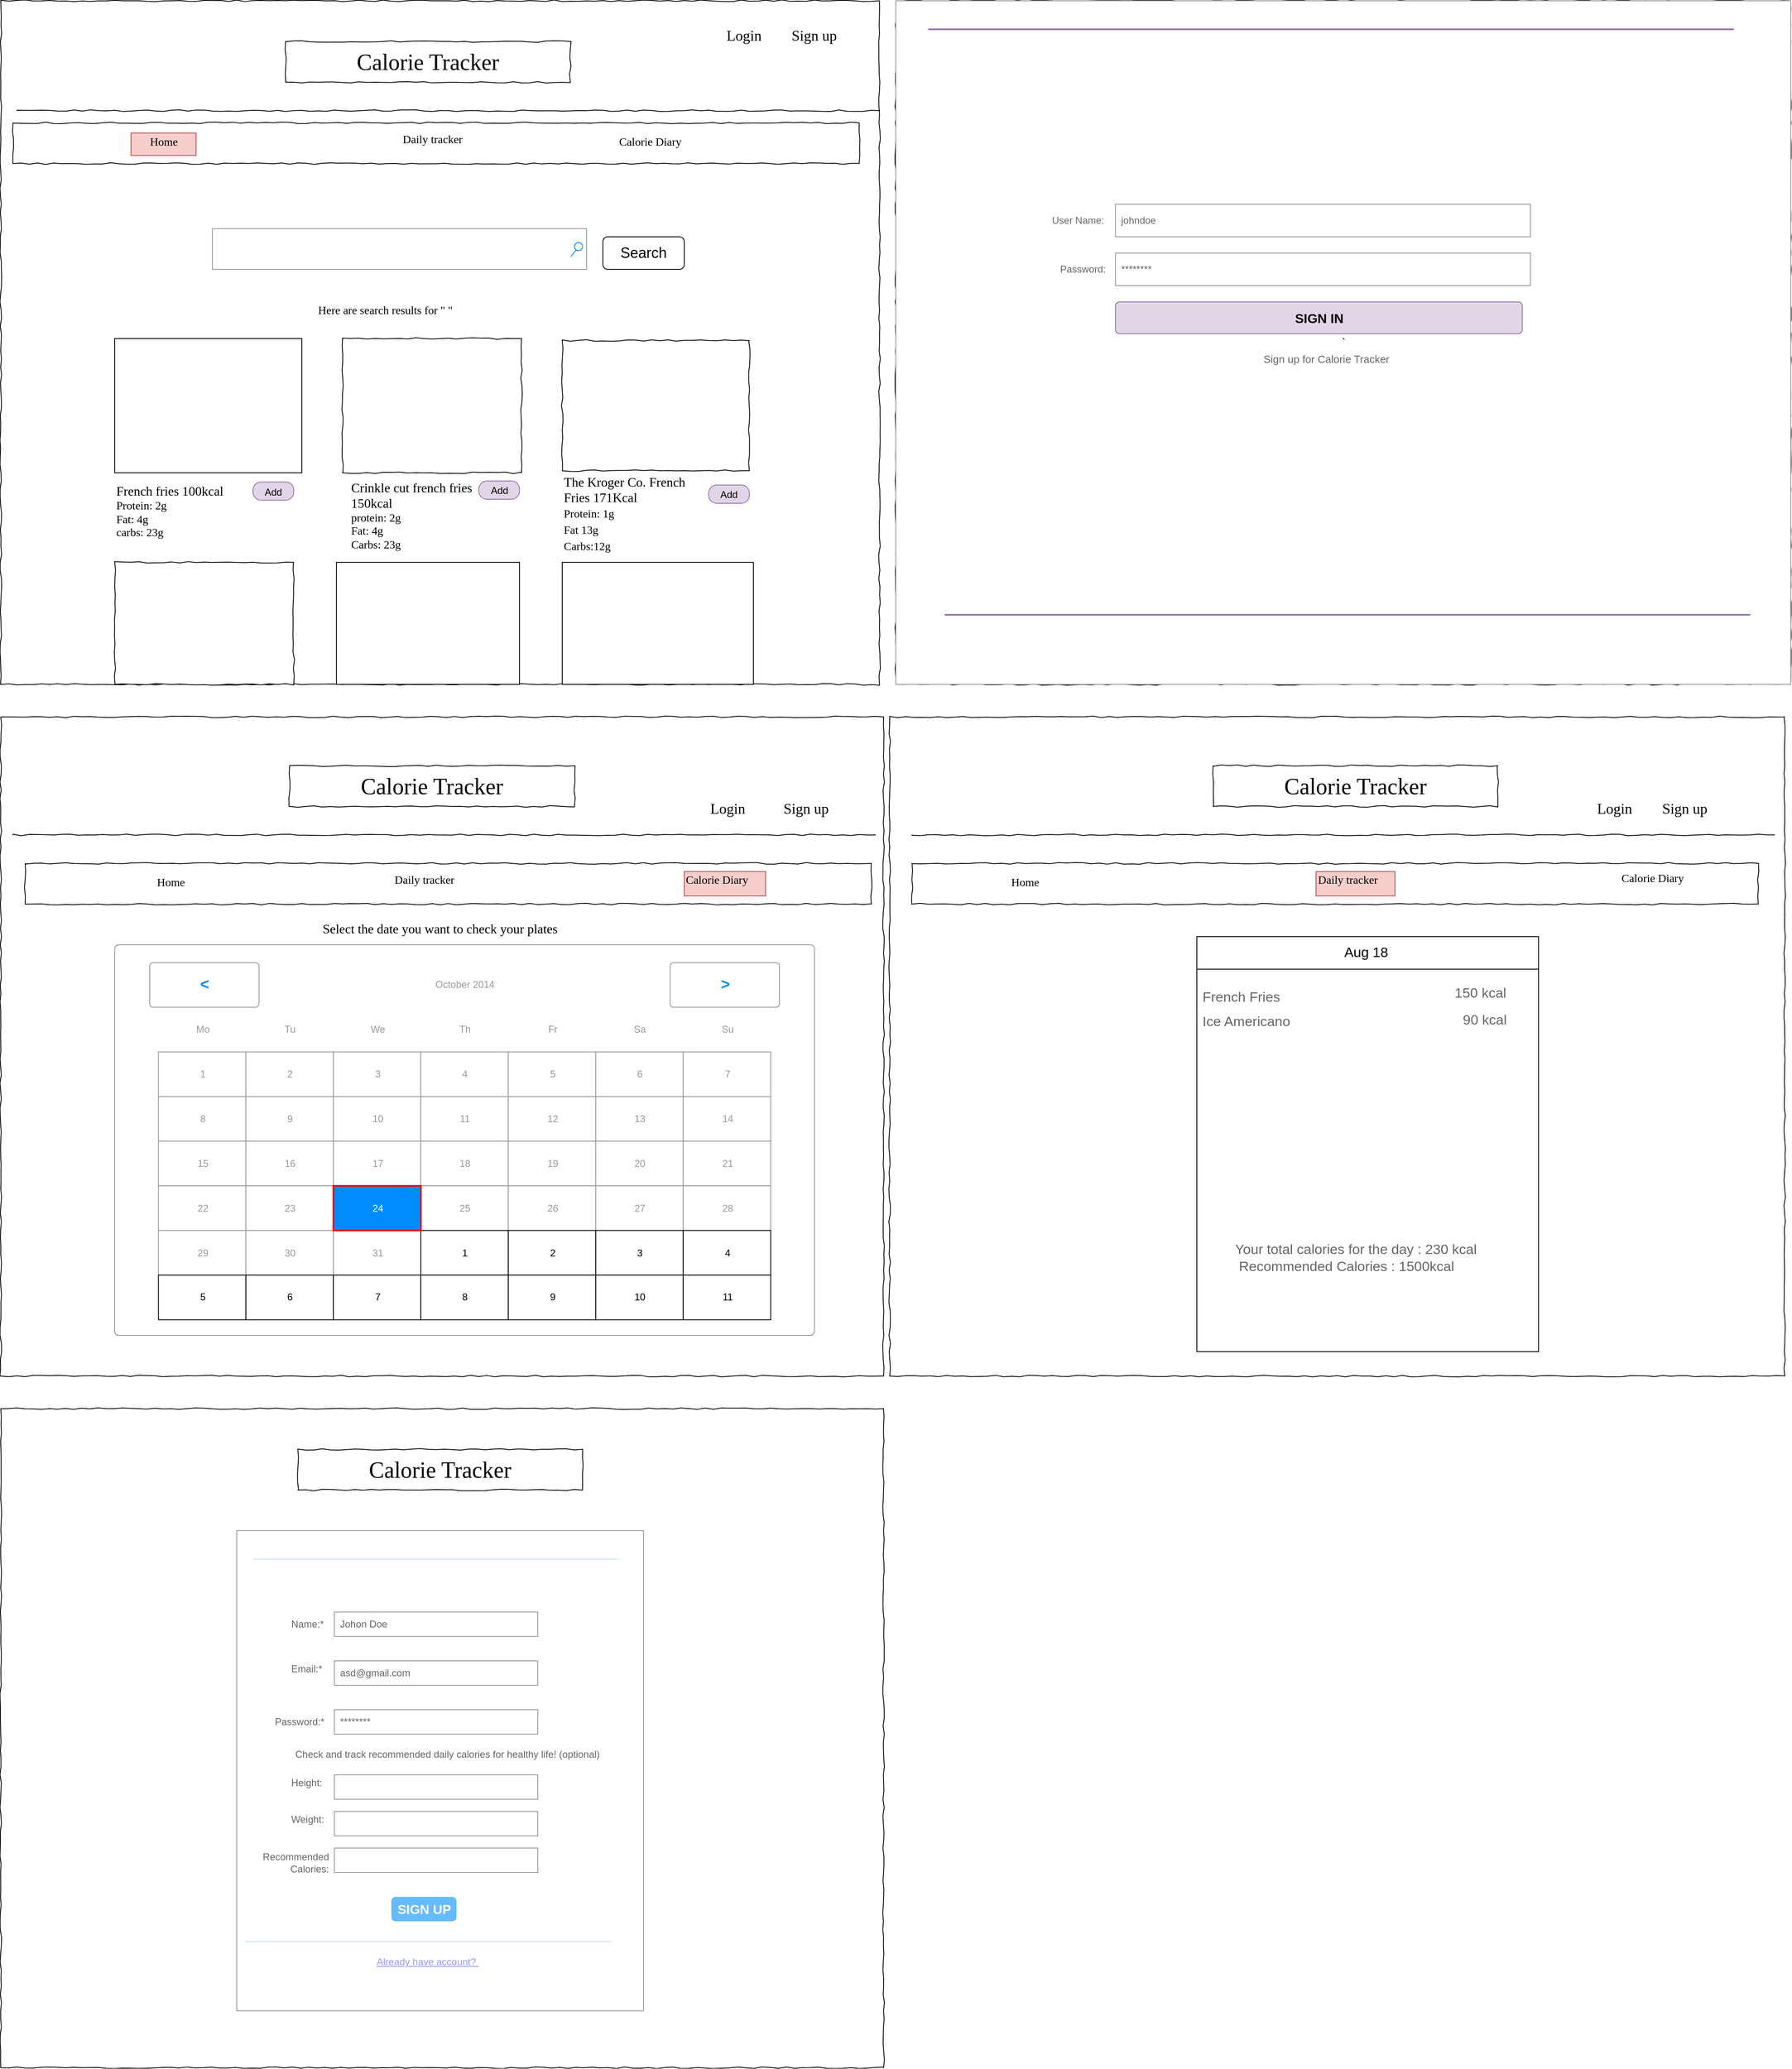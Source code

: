 <mxfile version="13.6.2" type="github">
  <diagram name="Page-1" id="03018318-947c-dd8e-b7a3-06fadd420f32">
    <mxGraphModel dx="1554" dy="898" grid="1" gridSize="10" guides="1" tooltips="1" connect="1" arrows="1" fold="1" page="1" pageScale="1" pageWidth="1100" pageHeight="850" background="#ffffff" math="0" shadow="0">
      <root>
        <mxCell id="0" />
        <mxCell id="1" parent="0" />
        <mxCell id="677b7b8949515195-1" value="" style="whiteSpace=wrap;html=1;rounded=0;shadow=0;labelBackgroundColor=none;strokeWidth=1;fontFamily=Verdana;fontSize=12;align=center;comic=1;" parent="1" vertex="1">
          <mxGeometry y="10" width="1080" height="840" as="geometry" />
        </mxCell>
        <mxCell id="677b7b8949515195-2" value="Calorie Tracker" style="whiteSpace=wrap;html=1;rounded=0;shadow=0;labelBackgroundColor=none;strokeWidth=1;fontFamily=Verdana;fontSize=28;align=center;comic=1;" parent="1" vertex="1">
          <mxGeometry x="350" y="60" width="350" height="50" as="geometry" />
        </mxCell>
        <mxCell id="677b7b8949515195-3" value="" style="strokeWidth=1;shadow=0;dashed=0;align=center;html=1;shape=mxgraph.mockup.forms.searchBox;strokeColor=#999999;mainText=;strokeColor2=#008cff;fontColor=#666666;fontSize=17;align=left;spacingLeft=3;rounded=0;labelBackgroundColor=none;comic=1;" parent="1" vertex="1">
          <mxGeometry x="260" y="290" width="460" height="50" as="geometry" />
        </mxCell>
        <mxCell id="677b7b8949515195-5" value="&lt;span style=&quot;font-size: 18px&quot;&gt;Login&lt;/span&gt;" style="text;html=1;points=[];align=left;verticalAlign=top;spacingTop=-4;fontSize=14;fontFamily=Verdana" parent="1" vertex="1">
          <mxGeometry x="890" y="40" width="90" height="30" as="geometry" />
        </mxCell>
        <mxCell id="677b7b8949515195-6" value="&lt;font style=&quot;font-size: 18px&quot;&gt;Sign up&lt;/font&gt;" style="text;html=1;points=[];align=left;verticalAlign=top;spacingTop=-4;fontSize=14;fontFamily=Verdana" parent="1" vertex="1">
          <mxGeometry x="970" y="40" width="70" height="40" as="geometry" />
        </mxCell>
        <mxCell id="677b7b8949515195-9" value="" style="line;strokeWidth=1;html=1;rounded=0;shadow=0;labelBackgroundColor=none;fillColor=none;fontFamily=Verdana;fontSize=14;fontColor=#000000;align=center;comic=1;" parent="1" vertex="1">
          <mxGeometry x="20" y="140" width="1060" height="10" as="geometry" />
        </mxCell>
        <mxCell id="677b7b8949515195-10" value="" style="whiteSpace=wrap;html=1;rounded=0;shadow=0;labelBackgroundColor=none;strokeWidth=1;fillColor=none;fontFamily=Verdana;fontSize=12;align=center;comic=1;" parent="1" vertex="1">
          <mxGeometry x="15" y="160" width="1040" height="50" as="geometry" />
        </mxCell>
        <mxCell id="677b7b8949515195-11" value="Calorie Diary" style="text;html=1;points=[];align=left;verticalAlign=top;spacingTop=-4;fontSize=14;fontFamily=Verdana" parent="1" vertex="1">
          <mxGeometry x="757.5" y="172.5" width="100" height="30" as="geometry" />
        </mxCell>
        <mxCell id="677b7b8949515195-13" value="Daily tracker&lt;br&gt;" style="text;html=1;points=[];align=left;verticalAlign=top;spacingTop=-4;fontSize=14;fontFamily=Verdana" parent="1" vertex="1">
          <mxGeometry x="491.5" y="170" width="97" height="25" as="geometry" />
        </mxCell>
        <mxCell id="677b7b8949515195-14" value="Home" style="text;html=1;points=[];align=center;verticalAlign=top;spacingTop=-4;fontSize=14;fontFamily=Verdana;fillColor=#f8cecc;strokeColor=#b85450;" parent="1" vertex="1">
          <mxGeometry x="160" y="172.5" width="80" height="27.5" as="geometry" />
        </mxCell>
        <mxCell id="677b7b8949515195-25" value="" style="whiteSpace=wrap;html=1;rounded=0;shadow=0;labelBackgroundColor=none;strokeWidth=1;fontFamily=Verdana;fontSize=12;align=center;comic=1;" parent="1" vertex="1">
          <mxGeometry x="140" y="700" width="220" height="150" as="geometry" />
        </mxCell>
        <mxCell id="677b7b8949515195-26" value="" style="whiteSpace=wrap;html=1;rounded=0;shadow=0;labelBackgroundColor=none;strokeWidth=1;fontFamily=Verdana;fontSize=12;align=center;comic=1;" parent="1" vertex="1">
          <mxGeometry x="690" y="427.5" width="230" height="160" as="geometry" />
        </mxCell>
        <mxCell id="677b7b8949515195-42" value="&lt;font style=&quot;font-size: 16px&quot;&gt;French fries 100kcal&lt;/font&gt;&lt;br&gt;Protein: 2g &lt;br&gt;Fat: 4g&lt;br&gt;carbs: 23g" style="text;html=1;points=[];align=left;verticalAlign=top;spacingTop=-4;fontSize=14;fontFamily=Verdana" parent="1" vertex="1">
          <mxGeometry x="140" y="600" width="160" height="70" as="geometry" />
        </mxCell>
        <mxCell id="677b7b8949515195-48" value="Here are search results for &quot; &quot;" style="text;html=1;points=[];align=left;verticalAlign=top;spacingTop=-4;fontSize=14;fontFamily=Verdana" parent="1" vertex="1">
          <mxGeometry x="387.5" y="380" width="250" height="30" as="geometry" />
        </mxCell>
        <mxCell id="iOdEwq1WsNc-iahHYhRR-1" value="&lt;font style=&quot;font-size: 18px&quot;&gt;Search&lt;/font&gt;" style="rounded=1;whiteSpace=wrap;html=1;" vertex="1" parent="1">
          <mxGeometry x="740" y="300" width="100" height="40" as="geometry" />
        </mxCell>
        <mxCell id="iOdEwq1WsNc-iahHYhRR-2" value="" style="whiteSpace=wrap;html=1;rounded=0;shadow=0;labelBackgroundColor=none;strokeWidth=1;fontFamily=Verdana;fontSize=12;align=center;comic=1;" vertex="1" parent="1">
          <mxGeometry x="420" y="425" width="220" height="165" as="geometry" />
        </mxCell>
        <mxCell id="iOdEwq1WsNc-iahHYhRR-3" value="" style="rounded=0;whiteSpace=wrap;html=1;" vertex="1" parent="1">
          <mxGeometry x="412.5" y="700" width="225" height="150" as="geometry" />
        </mxCell>
        <mxCell id="iOdEwq1WsNc-iahHYhRR-4" value="" style="rounded=0;whiteSpace=wrap;html=1;" vertex="1" parent="1">
          <mxGeometry x="690" y="700" width="235" height="150" as="geometry" />
        </mxCell>
        <mxCell id="iOdEwq1WsNc-iahHYhRR-6" value="&lt;div style=&quot;text-align: left ; font-size: 16px&quot;&gt;&lt;font style=&quot;font-size: 16px&quot;&gt;Crinkle cut french fries&lt;/font&gt;&lt;/div&gt;&lt;div style=&quot;text-align: left ; font-size: 16px&quot;&gt;&lt;font style=&quot;font-size: 16px&quot;&gt;150kcal&lt;/font&gt;&lt;/div&gt;&lt;font style=&quot;font-size: 14px&quot;&gt;&lt;div style=&quot;text-align: left&quot;&gt;&lt;span&gt;protein: 2g&lt;/span&gt;&lt;/div&gt;&lt;div style=&quot;text-align: left&quot;&gt;&lt;span&gt;Fat: 4g&lt;/span&gt;&lt;/div&gt;&lt;div style=&quot;text-align: left&quot;&gt;&lt;span&gt;Carbs: 23g&lt;/span&gt;&lt;/div&gt;&lt;/font&gt;" style="text;html=1;strokeColor=none;fillColor=none;align=center;verticalAlign=middle;whiteSpace=wrap;rounded=0;fontFamily=Verdana;" vertex="1" parent="1">
          <mxGeometry x="421" y="601.25" width="167.5" height="83.75" as="geometry" />
        </mxCell>
        <mxCell id="iOdEwq1WsNc-iahHYhRR-7" value="The Kroger Co. French Fries 171Kcal&lt;br style=&quot;font-size: 14px&quot;&gt;&lt;font style=&quot;font-size: 14px&quot;&gt;&lt;font style=&quot;font-size: 14px&quot;&gt;Protein&lt;/font&gt;: 1g&lt;br&gt;Fat 13g&lt;br&gt;Carbs:12g&lt;/font&gt;" style="text;html=1;strokeColor=none;fillColor=none;align=left;verticalAlign=middle;whiteSpace=wrap;rounded=0;fontFamily=Verdana;fontSize=16;" vertex="1" parent="1">
          <mxGeometry x="690" y="590" width="180" height="100" as="geometry" />
        </mxCell>
        <mxCell id="iOdEwq1WsNc-iahHYhRR-9" value="" style="rounded=0;whiteSpace=wrap;html=1;fontFamily=Verdana;fontSize=14;align=center;" vertex="1" parent="1">
          <mxGeometry x="140" y="425" width="230" height="165" as="geometry" />
        </mxCell>
        <mxCell id="iOdEwq1WsNc-iahHYhRR-10" value="&lt;font style=&quot;font-size: 12px ; font-weight: normal&quot;&gt;Add&lt;/font&gt;" style="strokeWidth=1;shadow=0;dashed=0;align=center;html=1;shape=mxgraph.mockup.buttons.button;strokeColor=#9673a6;mainText=;buttonStyle=round;fontSize=17;fontStyle=1;fillColor=#e1d5e7;whiteSpace=wrap;" vertex="1" parent="1">
          <mxGeometry x="310" y="601.25" width="50" height="22.5" as="geometry" />
        </mxCell>
        <mxCell id="iOdEwq1WsNc-iahHYhRR-11" value="&lt;font style=&quot;font-size: 12px ; font-weight: normal&quot;&gt;Add&lt;/font&gt;" style="strokeWidth=1;shadow=0;dashed=0;align=center;html=1;shape=mxgraph.mockup.buttons.button;strokeColor=#9673a6;mainText=;buttonStyle=round;fontSize=17;fontStyle=1;fillColor=#e1d5e7;whiteSpace=wrap;" vertex="1" parent="1">
          <mxGeometry x="587.5" y="600" width="50" height="22.5" as="geometry" />
        </mxCell>
        <mxCell id="iOdEwq1WsNc-iahHYhRR-13" value="&lt;font style=&quot;font-size: 12px ; font-weight: normal&quot;&gt;Add&lt;/font&gt;" style="strokeWidth=1;shadow=0;dashed=0;align=center;html=1;shape=mxgraph.mockup.buttons.button;strokeColor=#9673a6;mainText=;buttonStyle=round;fontSize=17;fontStyle=1;fillColor=#e1d5e7;whiteSpace=wrap;" vertex="1" parent="1">
          <mxGeometry x="870" y="605" width="50" height="22.5" as="geometry" />
        </mxCell>
        <mxCell id="iOdEwq1WsNc-iahHYhRR-16" value="" style="whiteSpace=wrap;html=1;rounded=0;shadow=0;labelBackgroundColor=none;strokeWidth=1;fontFamily=Verdana;fontSize=12;align=center;comic=1;" vertex="1" parent="1">
          <mxGeometry x="1092.5" y="890" width="1100" height="810" as="geometry" />
        </mxCell>
        <mxCell id="iOdEwq1WsNc-iahHYhRR-17" value="" style="whiteSpace=wrap;html=1;rounded=0;shadow=0;labelBackgroundColor=none;strokeWidth=1;fontFamily=Verdana;fontSize=12;align=center;comic=1;" vertex="1" parent="1">
          <mxGeometry y="1740" width="1085" height="810" as="geometry" />
        </mxCell>
        <mxCell id="iOdEwq1WsNc-iahHYhRR-18" value="&lt;span style=&quot;color: rgba(0 , 0 , 0 , 0) ; font-family: monospace ; font-size: 0px&quot;&gt;%3CmxGraphModel%3E%3Croot%3E%3CmxCell%20id%3D%220%22%2F%3E%3CmxCell%20id%3D%221%22%20parent%3D%220%22%2F%3E%3CmxCell%20id%3D%222%22%20value%3D%22Calorie%20Tracker%22%20style%3D%22whiteSpace%3Dwrap%3Bhtml%3D1%3Brounded%3D0%3Bshadow%3D0%3BlabelBackgroundColor%3Dnone%3BstrokeWidth%3D1%3BfontFamily%3DVerdana%3BfontSize%3D28%3Balign%3Dcenter%3Bcomic%3D1%3B%22%20vertex%3D%221%22%20parent%3D%221%22%3E%3CmxGeometry%20x%3D%22350%22%20y%3D%2250%22%20width%3D%22350%22%20height%3D%2250%22%20as%3D%22geometry%22%2F%3E%3C%2FmxCell%3E%3C%2Froot%3E%3C%2FmxGraphModel%3E&lt;/span&gt;" style="whiteSpace=wrap;html=1;rounded=0;shadow=0;labelBackgroundColor=none;strokeWidth=1;fontFamily=Verdana;fontSize=12;align=center;comic=1;" vertex="1" parent="1">
          <mxGeometry y="890" width="1085" height="810" as="geometry" />
        </mxCell>
        <mxCell id="iOdEwq1WsNc-iahHYhRR-20" value="" style="whiteSpace=wrap;html=1;rounded=0;shadow=0;labelBackgroundColor=none;strokeColor=#000000;strokeWidth=1;fillColor=none;fontFamily=Verdana;fontSize=12;fontColor=#000000;align=center;comic=1;" vertex="1" parent="1">
          <mxGeometry x="1100" y="10" width="1100" height="840" as="geometry" />
        </mxCell>
        <mxCell id="iOdEwq1WsNc-iahHYhRR-21" value="`" style="strokeWidth=1;shadow=0;dashed=0;align=center;html=1;shape=mxgraph.mockup.forms.rrect;rSize=0;strokeColor=#999999;fillColor=#ffffff;fontFamily=Verdana;fontSize=14;" vertex="1" parent="1">
          <mxGeometry x="1100" y="10" width="1100" height="840" as="geometry" />
        </mxCell>
        <mxCell id="iOdEwq1WsNc-iahHYhRR-23" value="" style="shape=line;strokeColor=#9673a6;strokeWidth=2;html=1;resizeWidth=1;fillColor=#e1d5e7;" vertex="1" parent="iOdEwq1WsNc-iahHYhRR-21">
          <mxGeometry width="990" height="10" relative="1" as="geometry">
            <mxPoint x="40" y="30" as="offset" />
          </mxGeometry>
        </mxCell>
        <mxCell id="iOdEwq1WsNc-iahHYhRR-24" value="User Name:" style="strokeWidth=1;shadow=0;dashed=0;align=center;html=1;shape=mxgraph.mockup.forms.anchor;fontSize=12;fontColor=#666666;align=left;resizeWidth=1;spacingLeft=0;" vertex="1" parent="iOdEwq1WsNc-iahHYhRR-21">
          <mxGeometry width="550" height="20" relative="1" as="geometry">
            <mxPoint x="190" y="260" as="offset" />
          </mxGeometry>
        </mxCell>
        <mxCell id="iOdEwq1WsNc-iahHYhRR-25" value="johndoe" style="strokeWidth=1;shadow=0;dashed=0;align=center;html=1;shape=mxgraph.mockup.forms.rrect;rSize=0;strokeColor=#999999;fontColor=#666666;align=left;spacingLeft=5;resizeWidth=1;" vertex="1" parent="iOdEwq1WsNc-iahHYhRR-21">
          <mxGeometry width="510" height="40" relative="1" as="geometry">
            <mxPoint x="270" y="250" as="offset" />
          </mxGeometry>
        </mxCell>
        <mxCell id="iOdEwq1WsNc-iahHYhRR-26" value="Password:" style="strokeWidth=1;shadow=0;dashed=0;align=center;html=1;shape=mxgraph.mockup.forms.anchor;fontSize=12;fontColor=#666666;align=left;resizeWidth=1;spacingLeft=0;" vertex="1" parent="iOdEwq1WsNc-iahHYhRR-21">
          <mxGeometry width="550" height="20" relative="1" as="geometry">
            <mxPoint x="200" y="320" as="offset" />
          </mxGeometry>
        </mxCell>
        <mxCell id="iOdEwq1WsNc-iahHYhRR-27" value="********" style="strokeWidth=1;shadow=0;dashed=0;align=center;html=1;shape=mxgraph.mockup.forms.rrect;rSize=0;strokeColor=#999999;fontColor=#666666;align=left;spacingLeft=5;resizeWidth=1;" vertex="1" parent="iOdEwq1WsNc-iahHYhRR-21">
          <mxGeometry width="510" height="40" relative="1" as="geometry">
            <mxPoint x="270" y="310" as="offset" />
          </mxGeometry>
        </mxCell>
        <mxCell id="iOdEwq1WsNc-iahHYhRR-28" value="SIGN IN" style="strokeWidth=1;shadow=0;dashed=0;align=center;html=1;shape=mxgraph.mockup.forms.rrect;rSize=5;strokeColor=#9673a6;fillColor=#e1d5e7;fontSize=16;fontStyle=1;" vertex="1" parent="iOdEwq1WsNc-iahHYhRR-21">
          <mxGeometry y="1" width="500" height="39" relative="1" as="geometry">
            <mxPoint x="270" y="-470" as="offset" />
          </mxGeometry>
        </mxCell>
        <mxCell id="iOdEwq1WsNc-iahHYhRR-30" value="" style="shape=line;strokeColor=#9673a6;strokeWidth=2;html=1;resizeWidth=1;fillColor=#e1d5e7;" vertex="1" parent="iOdEwq1WsNc-iahHYhRR-21">
          <mxGeometry y="1" width="990" height="11" relative="1" as="geometry">
            <mxPoint x="60" y="-91" as="offset" />
          </mxGeometry>
        </mxCell>
        <mxCell id="iOdEwq1WsNc-iahHYhRR-31" value="&lt;font style=&quot;font-size: 13px&quot;&gt;Sign up for Calorie Tracker&lt;/font&gt;" style="strokeWidth=1;shadow=0;dashed=0;align=center;html=1;shape=mxgraph.mockup.forms.anchor;fontSize=12;fontColor=#666666;align=left;spacingLeft=0;resizeWidth=1;" vertex="1" parent="iOdEwq1WsNc-iahHYhRR-21">
          <mxGeometry y="1" width="200" height="49" relative="1" as="geometry">
            <mxPoint x="450" y="-425" as="offset" />
          </mxGeometry>
        </mxCell>
        <mxCell id="iOdEwq1WsNc-iahHYhRR-33" value="" style="whiteSpace=wrap;html=1;rounded=0;shadow=0;labelBackgroundColor=none;strokeWidth=1;fillColor=none;fontFamily=Verdana;fontSize=12;align=center;comic=1;" vertex="1" parent="1">
          <mxGeometry x="30" y="1070" width="1040" height="50" as="geometry" />
        </mxCell>
        <mxCell id="iOdEwq1WsNc-iahHYhRR-34" value="" style="whiteSpace=wrap;html=1;rounded=0;shadow=0;labelBackgroundColor=none;strokeWidth=1;fillColor=none;fontFamily=Verdana;fontSize=12;align=center;comic=1;" vertex="1" parent="1">
          <mxGeometry x="1120" y="1070" width="1040" height="50" as="geometry" />
        </mxCell>
        <mxCell id="iOdEwq1WsNc-iahHYhRR-35" value="" style="line;strokeWidth=1;html=1;rounded=0;shadow=0;labelBackgroundColor=none;fillColor=none;fontFamily=Verdana;fontSize=14;fontColor=#000000;align=center;comic=1;" vertex="1" parent="1">
          <mxGeometry x="15" y="1030" width="1060" height="10" as="geometry" />
        </mxCell>
        <mxCell id="iOdEwq1WsNc-iahHYhRR-36" value="" style="line;strokeWidth=1;html=1;rounded=0;shadow=0;labelBackgroundColor=none;fillColor=none;fontFamily=Verdana;fontSize=14;fontColor=#000000;align=center;comic=1;" vertex="1" parent="1">
          <mxGeometry x="1120" y="1030" width="1060" height="10" as="geometry" />
        </mxCell>
        <mxCell id="iOdEwq1WsNc-iahHYhRR-37" value="Calorie Tracker" style="whiteSpace=wrap;html=1;rounded=0;shadow=0;labelBackgroundColor=none;strokeWidth=1;fontFamily=Verdana;fontSize=28;align=center;comic=1;" vertex="1" parent="1">
          <mxGeometry x="355" y="950" width="350" height="50" as="geometry" />
        </mxCell>
        <mxCell id="iOdEwq1WsNc-iahHYhRR-38" value="Calorie Tracker" style="whiteSpace=wrap;html=1;rounded=0;shadow=0;labelBackgroundColor=none;strokeWidth=1;fontFamily=Verdana;fontSize=28;align=center;comic=1;" vertex="1" parent="1">
          <mxGeometry x="1490" y="950" width="350" height="50" as="geometry" />
        </mxCell>
        <mxCell id="iOdEwq1WsNc-iahHYhRR-42" value="Calorie Diary" style="text;html=1;points=[];align=left;verticalAlign=top;spacingTop=-4;fontSize=14;fontFamily=Verdana" vertex="1" parent="1">
          <mxGeometry x="1990" y="1077.5" width="100" height="30" as="geometry" />
        </mxCell>
        <mxCell id="iOdEwq1WsNc-iahHYhRR-43" value="Calorie Diary" style="text;html=1;points=[];align=left;verticalAlign=top;spacingTop=-4;fontSize=14;fontFamily=Verdana;fillColor=#f8cecc;strokeColor=#b85450;" vertex="1" parent="1">
          <mxGeometry x="840" y="1080" width="100" height="30" as="geometry" />
        </mxCell>
        <mxCell id="iOdEwq1WsNc-iahHYhRR-44" value="&lt;div style=&quot;text-align: center&quot;&gt;&lt;span&gt;Daily tracker&lt;/span&gt;&lt;/div&gt;" style="text;html=1;points=[];align=left;verticalAlign=top;spacingTop=-4;fontSize=14;fontFamily=Verdana;fillColor=#f8cecc;strokeColor=#b85450;" vertex="1" parent="1">
          <mxGeometry x="1616.5" y="1080" width="97" height="30" as="geometry" />
        </mxCell>
        <mxCell id="iOdEwq1WsNc-iahHYhRR-45" value="Daily tracker&lt;br&gt;" style="text;html=1;points=[];align=left;verticalAlign=top;spacingTop=-4;fontSize=14;fontFamily=Verdana" vertex="1" parent="1">
          <mxGeometry x="481.5" y="1080" width="97" height="25" as="geometry" />
        </mxCell>
        <mxCell id="iOdEwq1WsNc-iahHYhRR-46" value="Home" style="text;html=1;points=[];align=left;verticalAlign=top;spacingTop=-4;fontSize=14;fontFamily=Verdana" vertex="1" parent="1">
          <mxGeometry x="1240" y="1082.5" width="90" height="25" as="geometry" />
        </mxCell>
        <mxCell id="iOdEwq1WsNc-iahHYhRR-47" value="Home" style="text;html=1;points=[];align=left;verticalAlign=top;spacingTop=-4;fontSize=14;fontFamily=Verdana" vertex="1" parent="1">
          <mxGeometry x="190" y="1082.5" width="90" height="25" as="geometry" />
        </mxCell>
        <mxCell id="iOdEwq1WsNc-iahHYhRR-50" value="&lt;span style=&quot;color: rgba(0 , 0 , 0 , 0) ; font-family: monospace ; font-size: 0px&quot;&gt;%3CmxGraphModel%3E%3Croot%3E%3CmxCell%20id%3D%220%22%2F%3E%3CmxCell%20id%3D%221%22%20parent%3D%220%22%2F%3E%3CmxCell%20id%3D%222%22%20value%3D%22Ice%20Americano%22%20style%3D%22strokeWidth%3D1%3Bshadow%3D0%3Bdashed%3D0%3Balign%3Dcenter%3Bhtml%3D1%3Bshape%3Dmxgraph.mockup.forms.anchor%3BfontSize%3D17%3BfontColor%3D%23666666%3Balign%3Dleft%3BspacingLeft%3D5%3BresizeWidth%3D1%3B%22%20vertex%3D%221%22%20parent%3D%221%22%3E%3CmxGeometry%20x%3D%221480%22%20y%3D%221265%22%20width%3D%22380%22%20height%3D%2220%22%20as%3D%22geometry%22%2F%3E%3C%2FmxCell%3E%3C%2Froot%3E%3C%2FmxGraphModel%3E&lt;/span&gt;" style="strokeWidth=1;shadow=0;dashed=0;align=center;html=1;shape=mxgraph.mockup.forms.rrect;rSize=0;fontFamily=Verdana;fontSize=16;" vertex="1" parent="1">
          <mxGeometry x="1470" y="1160" width="420" height="510" as="geometry" />
        </mxCell>
        <mxCell id="iOdEwq1WsNc-iahHYhRR-51" value="Aug 18&amp;nbsp;" style="strokeWidth=1;shadow=0;dashed=0;align=center;html=1;shape=mxgraph.mockup.forms.rrect;rSize=0;fontSize=17;resizeWidth=1;" vertex="1" parent="iOdEwq1WsNc-iahHYhRR-50">
          <mxGeometry width="420" height="40" relative="1" as="geometry" />
        </mxCell>
        <mxCell id="iOdEwq1WsNc-iahHYhRR-52" value="French Fries" style="strokeWidth=1;shadow=0;dashed=0;align=center;html=1;shape=mxgraph.mockup.forms.anchor;fontSize=17;fontColor=#666666;align=left;spacingLeft=5;resizeWidth=1;" vertex="1" parent="iOdEwq1WsNc-iahHYhRR-50">
          <mxGeometry width="110" height="30" relative="1" as="geometry">
            <mxPoint y="60" as="offset" />
          </mxGeometry>
        </mxCell>
        <mxCell id="iOdEwq1WsNc-iahHYhRR-53" value="150 kcal" style="strokeWidth=1;shadow=0;dashed=0;align=center;html=1;shape=mxgraph.mockup.forms.anchor;fontSize=17;fontColor=#666666;align=left;spacingLeft=5;resizeWidth=1;" vertex="1" parent="iOdEwq1WsNc-iahHYhRR-50">
          <mxGeometry width="90" height="20" relative="1" as="geometry">
            <mxPoint x="310" y="60" as="offset" />
          </mxGeometry>
        </mxCell>
        <mxCell id="iOdEwq1WsNc-iahHYhRR-55" value="Ice Americano" style="strokeWidth=1;shadow=0;dashed=0;align=center;html=1;shape=mxgraph.mockup.forms.anchor;fontSize=17;fontColor=#666666;align=left;spacingLeft=5;resizeWidth=1;" vertex="1" parent="iOdEwq1WsNc-iahHYhRR-50">
          <mxGeometry width="380" height="20" relative="1" as="geometry">
            <mxPoint y="95" as="offset" />
          </mxGeometry>
        </mxCell>
        <mxCell id="iOdEwq1WsNc-iahHYhRR-116" value="90 kcal" style="strokeWidth=1;shadow=0;dashed=0;align=center;html=1;shape=mxgraph.mockup.forms.anchor;fontSize=17;fontColor=#666666;align=left;spacingLeft=5;resizeWidth=1;" vertex="1" parent="iOdEwq1WsNc-iahHYhRR-50">
          <mxGeometry x="320" y="90" width="80" height="25" as="geometry" />
        </mxCell>
        <mxCell id="iOdEwq1WsNc-iahHYhRR-117" value="Your total calories for the day : 230 kcal&lt;br&gt;&amp;nbsp;Recommended Calories : 1500kcal" style="strokeWidth=1;shadow=0;dashed=0;align=left;html=1;shape=mxgraph.mockup.forms.anchor;fontSize=17;fontColor=#666666;align=left;spacingLeft=5;resizeWidth=1;" vertex="1" parent="iOdEwq1WsNc-iahHYhRR-50">
          <mxGeometry x="40" y="360" width="330" height="70" as="geometry" />
        </mxCell>
        <mxCell id="iOdEwq1WsNc-iahHYhRR-56" style="edgeStyle=orthogonalEdgeStyle;rounded=0;orthogonalLoop=1;jettySize=auto;html=1;exitX=0;exitY=1;exitDx=0;exitDy=0;fontFamily=Verdana;fontSize=16;" edge="1" parent="1" source="iOdEwq1WsNc-iahHYhRR-16" target="iOdEwq1WsNc-iahHYhRR-16">
          <mxGeometry relative="1" as="geometry">
            <Array as="points">
              <mxPoint x="1140" y="1700" />
              <mxPoint x="1140" y="1700" />
            </Array>
          </mxGeometry>
        </mxCell>
        <mxCell id="iOdEwq1WsNc-iahHYhRR-58" value="" style="strokeWidth=1;shadow=0;dashed=0;align=center;html=1;shape=mxgraph.mockup.forms.rrect;rSize=5;strokeColor=#999999;fillColor=#ffffff;fontFamily=Verdana;fontSize=16;" vertex="1" parent="1">
          <mxGeometry x="140" y="1170" width="860" height="480" as="geometry" />
        </mxCell>
        <mxCell id="iOdEwq1WsNc-iahHYhRR-59" value="October 2014" style="strokeWidth=1;shadow=0;dashed=0;align=center;html=1;shape=mxgraph.mockup.forms.anchor;fontColor=#999999;" vertex="1" parent="iOdEwq1WsNc-iahHYhRR-58">
          <mxGeometry x="161.25" y="21.943" width="537.5" height="54.857" as="geometry" />
        </mxCell>
        <mxCell id="iOdEwq1WsNc-iahHYhRR-60" value="&lt;" style="strokeWidth=1;shadow=0;dashed=0;align=center;html=1;shape=mxgraph.mockup.forms.rrect;rSize=4;strokeColor=#999999;fontColor=#008cff;fontSize=19;fontStyle=1;" vertex="1" parent="iOdEwq1WsNc-iahHYhRR-58">
          <mxGeometry x="43" y="21.943" width="134.375" height="54.857" as="geometry" />
        </mxCell>
        <mxCell id="iOdEwq1WsNc-iahHYhRR-61" value="&gt;" style="strokeWidth=1;shadow=0;dashed=0;align=center;html=1;shape=mxgraph.mockup.forms.rrect;rSize=4;strokeColor=#999999;fontColor=#008cff;fontSize=19;fontStyle=1;" vertex="1" parent="iOdEwq1WsNc-iahHYhRR-58">
          <mxGeometry x="682.625" y="21.943" width="134.375" height="54.857" as="geometry" />
        </mxCell>
        <mxCell id="iOdEwq1WsNc-iahHYhRR-62" value="Mo" style="strokeWidth=1;shadow=0;dashed=0;align=center;html=1;shape=mxgraph.mockup.forms.anchor;fontColor=#999999;" vertex="1" parent="iOdEwq1WsNc-iahHYhRR-58">
          <mxGeometry x="53.75" y="76.8" width="107.5" height="54.857" as="geometry" />
        </mxCell>
        <mxCell id="iOdEwq1WsNc-iahHYhRR-63" value="Tu" style="strokeWidth=1;shadow=0;dashed=0;align=center;html=1;shape=mxgraph.mockup.forms.anchor;fontColor=#999999;" vertex="1" parent="iOdEwq1WsNc-iahHYhRR-58">
          <mxGeometry x="161.25" y="76.8" width="107.5" height="54.857" as="geometry" />
        </mxCell>
        <mxCell id="iOdEwq1WsNc-iahHYhRR-64" value="We" style="strokeWidth=1;shadow=0;dashed=0;align=center;html=1;shape=mxgraph.mockup.forms.anchor;fontColor=#999999;" vertex="1" parent="iOdEwq1WsNc-iahHYhRR-58">
          <mxGeometry x="268.75" y="76.8" width="107.5" height="54.857" as="geometry" />
        </mxCell>
        <mxCell id="iOdEwq1WsNc-iahHYhRR-65" value="Th" style="strokeWidth=1;shadow=0;dashed=0;align=center;html=1;shape=mxgraph.mockup.forms.anchor;fontColor=#999999;" vertex="1" parent="iOdEwq1WsNc-iahHYhRR-58">
          <mxGeometry x="376.25" y="76.8" width="107.5" height="54.857" as="geometry" />
        </mxCell>
        <mxCell id="iOdEwq1WsNc-iahHYhRR-66" value="Fr" style="strokeWidth=1;shadow=0;dashed=0;align=center;html=1;shape=mxgraph.mockup.forms.anchor;fontColor=#999999;" vertex="1" parent="iOdEwq1WsNc-iahHYhRR-58">
          <mxGeometry x="483.75" y="76.8" width="107.5" height="54.857" as="geometry" />
        </mxCell>
        <mxCell id="iOdEwq1WsNc-iahHYhRR-67" value="Sa" style="strokeWidth=1;shadow=0;dashed=0;align=center;html=1;shape=mxgraph.mockup.forms.anchor;fontColor=#999999;" vertex="1" parent="iOdEwq1WsNc-iahHYhRR-58">
          <mxGeometry x="591.25" y="76.8" width="107.5" height="54.857" as="geometry" />
        </mxCell>
        <mxCell id="iOdEwq1WsNc-iahHYhRR-68" value="Su" style="strokeWidth=1;shadow=0;dashed=0;align=center;html=1;shape=mxgraph.mockup.forms.anchor;fontColor=#999999;" vertex="1" parent="iOdEwq1WsNc-iahHYhRR-58">
          <mxGeometry x="698.75" y="76.8" width="107.5" height="54.857" as="geometry" />
        </mxCell>
        <mxCell id="iOdEwq1WsNc-iahHYhRR-69" value="1" style="strokeWidth=1;shadow=0;dashed=0;align=center;html=1;shape=mxgraph.mockup.forms.rrect;rSize=0;strokeColor=#999999;fontColor=#999999;" vertex="1" parent="iOdEwq1WsNc-iahHYhRR-58">
          <mxGeometry x="53.75" y="131.657" width="107.5" height="54.857" as="geometry" />
        </mxCell>
        <mxCell id="iOdEwq1WsNc-iahHYhRR-70" value="2" style="strokeWidth=1;shadow=0;dashed=0;align=center;html=1;shape=mxgraph.mockup.forms.rrect;rSize=0;strokeColor=#999999;fontColor=#999999;" vertex="1" parent="iOdEwq1WsNc-iahHYhRR-58">
          <mxGeometry x="161.25" y="131.657" width="107.5" height="54.857" as="geometry" />
        </mxCell>
        <mxCell id="iOdEwq1WsNc-iahHYhRR-71" value="3" style="strokeWidth=1;shadow=0;dashed=0;align=center;html=1;shape=mxgraph.mockup.forms.rrect;rSize=0;strokeColor=#999999;fontColor=#999999;" vertex="1" parent="iOdEwq1WsNc-iahHYhRR-58">
          <mxGeometry x="268.75" y="131.657" width="107.5" height="54.857" as="geometry" />
        </mxCell>
        <mxCell id="iOdEwq1WsNc-iahHYhRR-72" value="4" style="strokeWidth=1;shadow=0;dashed=0;align=center;html=1;shape=mxgraph.mockup.forms.rrect;rSize=0;strokeColor=#999999;fontColor=#999999;" vertex="1" parent="iOdEwq1WsNc-iahHYhRR-58">
          <mxGeometry x="376.25" y="131.657" width="107.5" height="54.857" as="geometry" />
        </mxCell>
        <mxCell id="iOdEwq1WsNc-iahHYhRR-73" value="5" style="strokeWidth=1;shadow=0;dashed=0;align=center;html=1;shape=mxgraph.mockup.forms.rrect;rSize=0;strokeColor=#999999;fontColor=#999999;" vertex="1" parent="iOdEwq1WsNc-iahHYhRR-58">
          <mxGeometry x="483.75" y="131.657" width="107.5" height="54.857" as="geometry" />
        </mxCell>
        <mxCell id="iOdEwq1WsNc-iahHYhRR-74" value="6" style="strokeWidth=1;shadow=0;dashed=0;align=center;html=1;shape=mxgraph.mockup.forms.rrect;rSize=0;strokeColor=#999999;fontColor=#999999;" vertex="1" parent="iOdEwq1WsNc-iahHYhRR-58">
          <mxGeometry x="591.25" y="131.657" width="107.5" height="54.857" as="geometry" />
        </mxCell>
        <mxCell id="iOdEwq1WsNc-iahHYhRR-75" value="7" style="strokeWidth=1;shadow=0;dashed=0;align=center;html=1;shape=mxgraph.mockup.forms.rrect;rSize=0;strokeColor=#999999;fontColor=#999999;" vertex="1" parent="iOdEwq1WsNc-iahHYhRR-58">
          <mxGeometry x="698.75" y="131.657" width="107.5" height="54.857" as="geometry" />
        </mxCell>
        <mxCell id="iOdEwq1WsNc-iahHYhRR-76" value="8" style="strokeWidth=1;shadow=0;dashed=0;align=center;html=1;shape=mxgraph.mockup.forms.rrect;rSize=0;strokeColor=#999999;fontColor=#999999;" vertex="1" parent="iOdEwq1WsNc-iahHYhRR-58">
          <mxGeometry x="53.75" y="186.514" width="107.5" height="54.857" as="geometry" />
        </mxCell>
        <mxCell id="iOdEwq1WsNc-iahHYhRR-77" value="9" style="strokeWidth=1;shadow=0;dashed=0;align=center;html=1;shape=mxgraph.mockup.forms.rrect;rSize=0;strokeColor=#999999;fontColor=#999999;" vertex="1" parent="iOdEwq1WsNc-iahHYhRR-58">
          <mxGeometry x="161.25" y="186.514" width="107.5" height="54.857" as="geometry" />
        </mxCell>
        <mxCell id="iOdEwq1WsNc-iahHYhRR-78" value="10" style="strokeWidth=1;shadow=0;dashed=0;align=center;html=1;shape=mxgraph.mockup.forms.rrect;rSize=0;strokeColor=#999999;fontColor=#999999;" vertex="1" parent="iOdEwq1WsNc-iahHYhRR-58">
          <mxGeometry x="268.75" y="186.514" width="107.5" height="54.857" as="geometry" />
        </mxCell>
        <mxCell id="iOdEwq1WsNc-iahHYhRR-79" value="11" style="strokeWidth=1;shadow=0;dashed=0;align=center;html=1;shape=mxgraph.mockup.forms.rrect;rSize=0;strokeColor=#999999;fontColor=#999999;" vertex="1" parent="iOdEwq1WsNc-iahHYhRR-58">
          <mxGeometry x="376.25" y="186.514" width="107.5" height="54.857" as="geometry" />
        </mxCell>
        <mxCell id="iOdEwq1WsNc-iahHYhRR-80" value="12" style="strokeWidth=1;shadow=0;dashed=0;align=center;html=1;shape=mxgraph.mockup.forms.rrect;rSize=0;strokeColor=#999999;fontColor=#999999;" vertex="1" parent="iOdEwq1WsNc-iahHYhRR-58">
          <mxGeometry x="483.75" y="186.514" width="107.5" height="54.857" as="geometry" />
        </mxCell>
        <mxCell id="iOdEwq1WsNc-iahHYhRR-81" value="13" style="strokeWidth=1;shadow=0;dashed=0;align=center;html=1;shape=mxgraph.mockup.forms.rrect;rSize=0;strokeColor=#999999;fontColor=#999999;" vertex="1" parent="iOdEwq1WsNc-iahHYhRR-58">
          <mxGeometry x="591.25" y="186.514" width="107.5" height="54.857" as="geometry" />
        </mxCell>
        <mxCell id="iOdEwq1WsNc-iahHYhRR-82" value="14" style="strokeWidth=1;shadow=0;dashed=0;align=center;html=1;shape=mxgraph.mockup.forms.rrect;rSize=0;strokeColor=#999999;fontColor=#999999;" vertex="1" parent="iOdEwq1WsNc-iahHYhRR-58">
          <mxGeometry x="698.75" y="186.514" width="107.5" height="54.857" as="geometry" />
        </mxCell>
        <mxCell id="iOdEwq1WsNc-iahHYhRR-83" value="15" style="strokeWidth=1;shadow=0;dashed=0;align=center;html=1;shape=mxgraph.mockup.forms.rrect;rSize=0;strokeColor=#999999;fontColor=#999999;" vertex="1" parent="iOdEwq1WsNc-iahHYhRR-58">
          <mxGeometry x="53.75" y="241.371" width="107.5" height="54.857" as="geometry" />
        </mxCell>
        <mxCell id="iOdEwq1WsNc-iahHYhRR-84" value="16" style="strokeWidth=1;shadow=0;dashed=0;align=center;html=1;shape=mxgraph.mockup.forms.rrect;rSize=0;strokeColor=#999999;fontColor=#999999;" vertex="1" parent="iOdEwq1WsNc-iahHYhRR-58">
          <mxGeometry x="161.25" y="241.371" width="107.5" height="54.857" as="geometry" />
        </mxCell>
        <mxCell id="iOdEwq1WsNc-iahHYhRR-85" value="17" style="strokeWidth=1;shadow=0;dashed=0;align=center;html=1;shape=mxgraph.mockup.forms.rrect;rSize=0;strokeColor=#999999;fontColor=#999999;" vertex="1" parent="iOdEwq1WsNc-iahHYhRR-58">
          <mxGeometry x="268.75" y="241.371" width="107.5" height="54.857" as="geometry" />
        </mxCell>
        <mxCell id="iOdEwq1WsNc-iahHYhRR-86" value="18" style="strokeWidth=1;shadow=0;dashed=0;align=center;html=1;shape=mxgraph.mockup.forms.rrect;rSize=0;strokeColor=#999999;fontColor=#999999;" vertex="1" parent="iOdEwq1WsNc-iahHYhRR-58">
          <mxGeometry x="376.25" y="241.371" width="107.5" height="54.857" as="geometry" />
        </mxCell>
        <mxCell id="iOdEwq1WsNc-iahHYhRR-87" value="19" style="strokeWidth=1;shadow=0;dashed=0;align=center;html=1;shape=mxgraph.mockup.forms.rrect;rSize=0;strokeColor=#999999;fontColor=#999999;" vertex="1" parent="iOdEwq1WsNc-iahHYhRR-58">
          <mxGeometry x="483.75" y="241.371" width="107.5" height="54.857" as="geometry" />
        </mxCell>
        <mxCell id="iOdEwq1WsNc-iahHYhRR-88" value="20" style="strokeWidth=1;shadow=0;dashed=0;align=center;html=1;shape=mxgraph.mockup.forms.rrect;rSize=0;strokeColor=#999999;fontColor=#999999;" vertex="1" parent="iOdEwq1WsNc-iahHYhRR-58">
          <mxGeometry x="591.25" y="241.371" width="107.5" height="54.857" as="geometry" />
        </mxCell>
        <mxCell id="iOdEwq1WsNc-iahHYhRR-89" value="21" style="strokeWidth=1;shadow=0;dashed=0;align=center;html=1;shape=mxgraph.mockup.forms.rrect;rSize=0;strokeColor=#999999;fontColor=#999999;" vertex="1" parent="iOdEwq1WsNc-iahHYhRR-58">
          <mxGeometry x="698.75" y="241.371" width="107.5" height="54.857" as="geometry" />
        </mxCell>
        <mxCell id="iOdEwq1WsNc-iahHYhRR-90" value="22" style="strokeWidth=1;shadow=0;dashed=0;align=center;html=1;shape=mxgraph.mockup.forms.rrect;rSize=0;strokeColor=#999999;fontColor=#999999;" vertex="1" parent="iOdEwq1WsNc-iahHYhRR-58">
          <mxGeometry x="53.75" y="296.229" width="107.5" height="54.857" as="geometry" />
        </mxCell>
        <mxCell id="iOdEwq1WsNc-iahHYhRR-91" value="23" style="strokeWidth=1;shadow=0;dashed=0;align=center;html=1;shape=mxgraph.mockup.forms.rrect;rSize=0;strokeColor=#999999;fontColor=#999999;" vertex="1" parent="iOdEwq1WsNc-iahHYhRR-58">
          <mxGeometry x="161.25" y="296.229" width="107.5" height="54.857" as="geometry" />
        </mxCell>
        <mxCell id="iOdEwq1WsNc-iahHYhRR-92" value="25" style="strokeWidth=1;shadow=0;dashed=0;align=center;html=1;shape=mxgraph.mockup.forms.rrect;rSize=0;strokeColor=#999999;fontColor=#999999;" vertex="1" parent="iOdEwq1WsNc-iahHYhRR-58">
          <mxGeometry x="376.25" y="296.229" width="107.5" height="54.857" as="geometry" />
        </mxCell>
        <mxCell id="iOdEwq1WsNc-iahHYhRR-93" value="26" style="strokeWidth=1;shadow=0;dashed=0;align=center;html=1;shape=mxgraph.mockup.forms.rrect;rSize=0;strokeColor=#999999;fontColor=#999999;" vertex="1" parent="iOdEwq1WsNc-iahHYhRR-58">
          <mxGeometry x="483.75" y="296.229" width="107.5" height="54.857" as="geometry" />
        </mxCell>
        <mxCell id="iOdEwq1WsNc-iahHYhRR-94" value="27" style="strokeWidth=1;shadow=0;dashed=0;align=center;html=1;shape=mxgraph.mockup.forms.rrect;rSize=0;strokeColor=#999999;fontColor=#999999;" vertex="1" parent="iOdEwq1WsNc-iahHYhRR-58">
          <mxGeometry x="591.25" y="296.229" width="107.5" height="54.857" as="geometry" />
        </mxCell>
        <mxCell id="iOdEwq1WsNc-iahHYhRR-95" value="28" style="strokeWidth=1;shadow=0;dashed=0;align=center;html=1;shape=mxgraph.mockup.forms.rrect;rSize=0;strokeColor=#999999;fontColor=#999999;" vertex="1" parent="iOdEwq1WsNc-iahHYhRR-58">
          <mxGeometry x="698.75" y="296.229" width="107.5" height="54.857" as="geometry" />
        </mxCell>
        <mxCell id="iOdEwq1WsNc-iahHYhRR-96" value="29" style="strokeWidth=1;shadow=0;dashed=0;align=center;html=1;shape=mxgraph.mockup.forms.rrect;rSize=0;strokeColor=#999999;fontColor=#999999;" vertex="1" parent="iOdEwq1WsNc-iahHYhRR-58">
          <mxGeometry x="53.75" y="351.086" width="107.5" height="54.857" as="geometry" />
        </mxCell>
        <mxCell id="iOdEwq1WsNc-iahHYhRR-97" value="30" style="strokeWidth=1;shadow=0;dashed=0;align=center;html=1;shape=mxgraph.mockup.forms.rrect;rSize=0;strokeColor=#999999;fontColor=#999999;" vertex="1" parent="iOdEwq1WsNc-iahHYhRR-58">
          <mxGeometry x="161.25" y="351.086" width="107.5" height="54.857" as="geometry" />
        </mxCell>
        <mxCell id="iOdEwq1WsNc-iahHYhRR-98" value="31" style="strokeWidth=1;shadow=0;dashed=0;align=center;html=1;shape=mxgraph.mockup.forms.rrect;rSize=0;strokeColor=#999999;fontColor=#999999;" vertex="1" parent="iOdEwq1WsNc-iahHYhRR-58">
          <mxGeometry x="268.75" y="351.086" width="107.5" height="54.857" as="geometry" />
        </mxCell>
        <mxCell id="iOdEwq1WsNc-iahHYhRR-99" value="1" style="strokeWidth=1;shadow=0;dashed=0;align=center;html=1;shape=mxgraph.mockup.forms.rrect;rSize=0;" vertex="1" parent="iOdEwq1WsNc-iahHYhRR-58">
          <mxGeometry x="376.25" y="351.086" width="107.5" height="54.857" as="geometry" />
        </mxCell>
        <mxCell id="iOdEwq1WsNc-iahHYhRR-100" value="2" style="strokeWidth=1;shadow=0;dashed=0;align=center;html=1;shape=mxgraph.mockup.forms.rrect;rSize=0;" vertex="1" parent="iOdEwq1WsNc-iahHYhRR-58">
          <mxGeometry x="483.75" y="351.086" width="107.5" height="54.857" as="geometry" />
        </mxCell>
        <mxCell id="iOdEwq1WsNc-iahHYhRR-101" value="3" style="strokeWidth=1;shadow=0;dashed=0;align=center;html=1;shape=mxgraph.mockup.forms.rrect;rSize=0;" vertex="1" parent="iOdEwq1WsNc-iahHYhRR-58">
          <mxGeometry x="591.25" y="351.086" width="107.5" height="54.857" as="geometry" />
        </mxCell>
        <mxCell id="iOdEwq1WsNc-iahHYhRR-102" value="4" style="strokeWidth=1;shadow=0;dashed=0;align=center;html=1;shape=mxgraph.mockup.forms.rrect;rSize=0;" vertex="1" parent="iOdEwq1WsNc-iahHYhRR-58">
          <mxGeometry x="698.75" y="351.086" width="107.5" height="54.857" as="geometry" />
        </mxCell>
        <mxCell id="iOdEwq1WsNc-iahHYhRR-103" value="5" style="strokeWidth=1;shadow=0;dashed=0;align=center;html=1;shape=mxgraph.mockup.forms.rrect;rSize=0;" vertex="1" parent="iOdEwq1WsNc-iahHYhRR-58">
          <mxGeometry x="53.75" y="405.943" width="107.5" height="54.857" as="geometry" />
        </mxCell>
        <mxCell id="iOdEwq1WsNc-iahHYhRR-104" value="6" style="strokeWidth=1;shadow=0;dashed=0;align=center;html=1;shape=mxgraph.mockup.forms.rrect;rSize=0;" vertex="1" parent="iOdEwq1WsNc-iahHYhRR-58">
          <mxGeometry x="161.25" y="405.943" width="107.5" height="54.857" as="geometry" />
        </mxCell>
        <mxCell id="iOdEwq1WsNc-iahHYhRR-105" value="7" style="strokeWidth=1;shadow=0;dashed=0;align=center;html=1;shape=mxgraph.mockup.forms.rrect;rSize=0;" vertex="1" parent="iOdEwq1WsNc-iahHYhRR-58">
          <mxGeometry x="268.75" y="405.943" width="107.5" height="54.857" as="geometry" />
        </mxCell>
        <mxCell id="iOdEwq1WsNc-iahHYhRR-106" value="8" style="strokeWidth=1;shadow=0;dashed=0;align=center;html=1;shape=mxgraph.mockup.forms.rrect;rSize=0;" vertex="1" parent="iOdEwq1WsNc-iahHYhRR-58">
          <mxGeometry x="376.25" y="405.943" width="107.5" height="54.857" as="geometry" />
        </mxCell>
        <mxCell id="iOdEwq1WsNc-iahHYhRR-107" value="9" style="strokeWidth=1;shadow=0;dashed=0;align=center;html=1;shape=mxgraph.mockup.forms.rrect;rSize=0;" vertex="1" parent="iOdEwq1WsNc-iahHYhRR-58">
          <mxGeometry x="483.75" y="405.943" width="107.5" height="54.857" as="geometry" />
        </mxCell>
        <mxCell id="iOdEwq1WsNc-iahHYhRR-108" value="10" style="strokeWidth=1;shadow=0;dashed=0;align=center;html=1;shape=mxgraph.mockup.forms.rrect;rSize=0;" vertex="1" parent="iOdEwq1WsNc-iahHYhRR-58">
          <mxGeometry x="591.25" y="405.943" width="107.5" height="54.857" as="geometry" />
        </mxCell>
        <mxCell id="iOdEwq1WsNc-iahHYhRR-109" value="11" style="strokeWidth=1;shadow=0;dashed=0;align=center;html=1;shape=mxgraph.mockup.forms.rrect;rSize=0;" vertex="1" parent="iOdEwq1WsNc-iahHYhRR-58">
          <mxGeometry x="698.75" y="405.943" width="107.5" height="54.857" as="geometry" />
        </mxCell>
        <mxCell id="iOdEwq1WsNc-iahHYhRR-110" value="24" style="strokeWidth=1;shadow=0;dashed=0;align=center;html=1;shape=mxgraph.mockup.forms.rrect;rSize=0;strokeColor=#ff0000;fontColor=#ffffff;strokeWidth=2;fillColor=#008cff;" vertex="1" parent="iOdEwq1WsNc-iahHYhRR-58">
          <mxGeometry x="268.75" y="296.229" width="107.5" height="54.857" as="geometry" />
        </mxCell>
        <mxCell id="iOdEwq1WsNc-iahHYhRR-113" value="Select the date you want to check your plates" style="text;html=1;strokeColor=none;fillColor=none;align=center;verticalAlign=middle;whiteSpace=wrap;rounded=0;fontFamily=Verdana;fontSize=16;" vertex="1" parent="1">
          <mxGeometry x="290" y="1140" width="500" height="20" as="geometry" />
        </mxCell>
        <mxCell id="iOdEwq1WsNc-iahHYhRR-118" value="&lt;span style=&quot;font-size: 18px&quot;&gt;Login&lt;/span&gt;" style="text;html=1;points=[];align=left;verticalAlign=top;spacingTop=-4;fontSize=14;fontFamily=Verdana" vertex="1" parent="1">
          <mxGeometry x="1960" y="990" width="90" height="30" as="geometry" />
        </mxCell>
        <mxCell id="iOdEwq1WsNc-iahHYhRR-119" value="&lt;span style=&quot;font-size: 18px&quot;&gt;Login&lt;/span&gt;" style="text;html=1;points=[];align=left;verticalAlign=top;spacingTop=-4;fontSize=14;fontFamily=Verdana" vertex="1" parent="1">
          <mxGeometry x="870" y="990" width="90" height="30" as="geometry" />
        </mxCell>
        <mxCell id="iOdEwq1WsNc-iahHYhRR-121" value="&lt;font style=&quot;font-size: 18px&quot;&gt;Sign up&lt;/font&gt;" style="text;html=1;points=[];align=left;verticalAlign=top;spacingTop=-4;fontSize=14;fontFamily=Verdana" vertex="1" parent="1">
          <mxGeometry x="960" y="990" width="70" height="40" as="geometry" />
        </mxCell>
        <mxCell id="iOdEwq1WsNc-iahHYhRR-120" value="&lt;font style=&quot;font-size: 18px&quot;&gt;Sign up&lt;/font&gt;" style="text;html=1;points=[];align=left;verticalAlign=top;spacingTop=-4;fontSize=14;fontFamily=Verdana" vertex="1" parent="1">
          <mxGeometry x="2040" y="990" width="70" height="40" as="geometry" />
        </mxCell>
        <mxCell id="iOdEwq1WsNc-iahHYhRR-126" value="&lt;span style=&quot;color: rgba(0 , 0 , 0 , 0) ; font-family: monospace ; font-size: 0px&quot;&gt;%3CmxGraphModel%3E%3Croot%3E%3CmxCell%20id%3D%220%22%2F%3E%3CmxCell%20id%3D%221%22%20parent%3D%220%22%2F%3E%3CmxCell%20id%3D%222%22%20value%3D%22%22%20style%3D%22strokeWidth%3D1%3Bshadow%3D0%3Bdashed%3D0%3Balign%3Dcenter%3Bhtml%3D1%3Bshape%3Dmxgraph.mockup.forms.rrect%3BrSize%3D0%3BstrokeColor%3D%23999999%3BfontColor%3D%23666666%3Balign%3Dleft%3BspacingLeft%3D5%3BresizeWidth%3D1%3B%22%20vertex%3D%221%22%20parent%3D%221%22%3E%3CmxGeometry%20x%3D%22420%22%20y%3D%222235%22%20width%3D%22250%22%20height%3D%2230%22%20as%3D%22geometry%22%2F%3E%3C%2FmxCell%3E%3C%2Froot%3E%3C%2FmxGraphModel%3E&lt;/span&gt;" style="strokeWidth=1;shadow=0;dashed=0;align=center;html=1;shape=mxgraph.mockup.forms.rrect;rSize=0;strokeColor=#999999;fillColor=#ffffff;fontFamily=Verdana;fontSize=16;" vertex="1" parent="1">
          <mxGeometry x="290" y="1890" width="500" height="590" as="geometry" />
        </mxCell>
        <mxCell id="iOdEwq1WsNc-iahHYhRR-127" value="" style="strokeWidth=1;shadow=0;dashed=0;align=center;html=1;shape=mxgraph.mockup.forms.anchor;fontSize=12;fontColor=#666666;align=left;resizeWidth=1;spacingLeft=0;" vertex="1" parent="iOdEwq1WsNc-iahHYhRR-126">
          <mxGeometry width="250.0" height="20" relative="1" as="geometry">
            <mxPoint x="10" y="10" as="offset" />
          </mxGeometry>
        </mxCell>
        <mxCell id="iOdEwq1WsNc-iahHYhRR-128" value="" style="shape=line;strokeColor=#ddeeff;strokeWidth=2;html=1;resizeWidth=1;" vertex="1" parent="iOdEwq1WsNc-iahHYhRR-126">
          <mxGeometry width="450.0" height="10" relative="1" as="geometry">
            <mxPoint x="20" y="30" as="offset" />
          </mxGeometry>
        </mxCell>
        <mxCell id="iOdEwq1WsNc-iahHYhRR-129" value="Email:*" style="strokeWidth=1;shadow=0;dashed=0;align=center;html=1;shape=mxgraph.mockup.forms.anchor;fontSize=12;fontColor=#666666;align=left;resizeWidth=1;spacingLeft=0;" vertex="1" parent="iOdEwq1WsNc-iahHYhRR-126">
          <mxGeometry width="250.0" height="20" relative="1" as="geometry">
            <mxPoint x="65" y="160" as="offset" />
          </mxGeometry>
        </mxCell>
        <mxCell id="iOdEwq1WsNc-iahHYhRR-130" value="" style="strokeWidth=1;shadow=0;dashed=0;align=center;html=1;shape=mxgraph.mockup.forms.rrect;rSize=0;strokeColor=#999999;fontColor=#666666;align=left;spacingLeft=5;resizeWidth=1;" vertex="1" parent="iOdEwq1WsNc-iahHYhRR-126">
          <mxGeometry width="250" height="30" relative="1" as="geometry">
            <mxPoint x="120" y="300" as="offset" />
          </mxGeometry>
        </mxCell>
        <mxCell id="iOdEwq1WsNc-iahHYhRR-131" value="Password:*" style="strokeWidth=1;shadow=0;dashed=0;align=center;html=1;shape=mxgraph.mockup.forms.anchor;fontSize=12;fontColor=#666666;align=left;resizeWidth=1;spacingLeft=0;" vertex="1" parent="iOdEwq1WsNc-iahHYhRR-126">
          <mxGeometry width="250.0" height="20" relative="1" as="geometry">
            <mxPoint x="45" y="225" as="offset" />
          </mxGeometry>
        </mxCell>
        <mxCell id="iOdEwq1WsNc-iahHYhRR-132" value="Johon Doe" style="strokeWidth=1;shadow=0;dashed=0;align=center;html=1;shape=mxgraph.mockup.forms.rrect;rSize=0;strokeColor=#999999;fontColor=#666666;align=left;spacingLeft=5;resizeWidth=1;" vertex="1" parent="iOdEwq1WsNc-iahHYhRR-126">
          <mxGeometry width="250" height="30" relative="1" as="geometry">
            <mxPoint x="120" y="100" as="offset" />
          </mxGeometry>
        </mxCell>
        <mxCell id="iOdEwq1WsNc-iahHYhRR-134" value="Already have account?&amp;nbsp;" style="strokeWidth=1;shadow=0;dashed=0;align=center;html=1;shape=mxgraph.mockup.forms.anchor;fontSize=12;fontColor=#9999ff;align=left;spacingLeft=0;fontStyle=4;resizeWidth=1;" vertex="1" parent="iOdEwq1WsNc-iahHYhRR-126">
          <mxGeometry y="1" width="375" height="20" relative="1" as="geometry">
            <mxPoint x="170" y="-70" as="offset" />
          </mxGeometry>
        </mxCell>
        <mxCell id="iOdEwq1WsNc-iahHYhRR-135" value="" style="shape=line;strokeColor=#ddeeff;strokeWidth=2;html=1;resizeWidth=1;" vertex="1" parent="iOdEwq1WsNc-iahHYhRR-126">
          <mxGeometry y="1" width="450.0" height="10" relative="1" as="geometry">
            <mxPoint x="10" y="-90" as="offset" />
          </mxGeometry>
        </mxCell>
        <mxCell id="iOdEwq1WsNc-iahHYhRR-137" value="SIGN UP" style="strokeWidth=1;shadow=0;dashed=0;align=center;html=1;shape=mxgraph.mockup.forms.rrect;rSize=5;strokeColor=none;fontColor=#ffffff;fillColor=#66bbff;fontSize=16;fontStyle=1;" vertex="1" parent="iOdEwq1WsNc-iahHYhRR-126">
          <mxGeometry y="1" width="80" height="30" relative="1" as="geometry">
            <mxPoint x="190" y="-140" as="offset" />
          </mxGeometry>
        </mxCell>
        <mxCell id="iOdEwq1WsNc-iahHYhRR-141" value="asd@gmail.com" style="strokeWidth=1;shadow=0;dashed=0;align=center;html=1;shape=mxgraph.mockup.forms.rrect;rSize=0;strokeColor=#999999;fontColor=#666666;align=left;spacingLeft=5;resizeWidth=1;" vertex="1" parent="iOdEwq1WsNc-iahHYhRR-126">
          <mxGeometry x="120" y="160" width="250" height="30" as="geometry" />
        </mxCell>
        <mxCell id="iOdEwq1WsNc-iahHYhRR-142" value="********" style="strokeWidth=1;shadow=0;dashed=0;align=center;html=1;shape=mxgraph.mockup.forms.rrect;rSize=0;strokeColor=#999999;fontColor=#666666;align=left;spacingLeft=5;resizeWidth=1;" vertex="1" parent="iOdEwq1WsNc-iahHYhRR-126">
          <mxGeometry x="120" y="220" width="250" height="30" as="geometry" />
        </mxCell>
        <mxCell id="iOdEwq1WsNc-iahHYhRR-143" value="" style="strokeWidth=1;shadow=0;dashed=0;align=center;html=1;shape=mxgraph.mockup.forms.rrect;rSize=0;strokeColor=#999999;fontColor=#666666;align=left;spacingLeft=5;resizeWidth=1;" vertex="1" parent="iOdEwq1WsNc-iahHYhRR-126">
          <mxGeometry x="120" y="345" width="250" height="30" as="geometry" />
        </mxCell>
        <mxCell id="iOdEwq1WsNc-iahHYhRR-145" value="Height:" style="strokeWidth=1;shadow=0;dashed=0;align=center;html=1;shape=mxgraph.mockup.forms.anchor;fontSize=12;fontColor=#666666;align=left;resizeWidth=1;spacingLeft=0;" vertex="1" parent="iOdEwq1WsNc-iahHYhRR-126">
          <mxGeometry x="65" y="300" width="250.0" height="20" as="geometry" />
        </mxCell>
        <mxCell id="iOdEwq1WsNc-iahHYhRR-144" value="Name:*" style="strokeWidth=1;shadow=0;dashed=0;align=center;html=1;shape=mxgraph.mockup.forms.anchor;fontSize=12;fontColor=#666666;align=left;resizeWidth=1;spacingLeft=0;verticalAlign=middle;" vertex="1" parent="iOdEwq1WsNc-iahHYhRR-126">
          <mxGeometry x="65" y="100" width="262.5" height="30" as="geometry" />
        </mxCell>
        <mxCell id="iOdEwq1WsNc-iahHYhRR-146" value="Weight:" style="strokeWidth=1;shadow=0;dashed=0;align=center;html=1;shape=mxgraph.mockup.forms.anchor;fontSize=12;fontColor=#666666;align=left;resizeWidth=1;spacingLeft=0;" vertex="1" parent="iOdEwq1WsNc-iahHYhRR-126">
          <mxGeometry x="65" y="345" width="250.0" height="20" as="geometry" />
        </mxCell>
        <mxCell id="iOdEwq1WsNc-iahHYhRR-147" value="Check and track recommended daily calories for healthy life! (optional)" style="strokeWidth=1;shadow=0;dashed=0;align=center;html=1;shape=mxgraph.mockup.forms.anchor;fontSize=12;fontColor=#666666;align=left;resizeWidth=1;spacingLeft=0;" vertex="1" parent="iOdEwq1WsNc-iahHYhRR-126">
          <mxGeometry x="70" y="260" width="370" height="30" as="geometry" />
        </mxCell>
        <mxCell id="iOdEwq1WsNc-iahHYhRR-149" value="" style="strokeWidth=1;shadow=0;dashed=0;align=center;html=1;shape=mxgraph.mockup.forms.rrect;rSize=0;strokeColor=#999999;fontColor=#666666;align=left;spacingLeft=5;resizeWidth=1;" vertex="1" parent="iOdEwq1WsNc-iahHYhRR-126">
          <mxGeometry x="120" y="390" width="250" height="30" as="geometry" />
        </mxCell>
        <mxCell id="iOdEwq1WsNc-iahHYhRR-150" value="Recommended&lt;br&gt;&lt;div style=&quot;text-align: right&quot;&gt;&lt;span&gt;Calories:&lt;/span&gt;&lt;/div&gt;" style="strokeWidth=1;shadow=0;dashed=0;align=right;html=1;shape=mxgraph.mockup.forms.anchor;fontSize=12;fontColor=#666666;align=left;resizeWidth=1;spacingLeft=0;" vertex="1" parent="iOdEwq1WsNc-iahHYhRR-126">
          <mxGeometry x="30" y="395" width="250" height="25" as="geometry" />
        </mxCell>
        <mxCell id="iOdEwq1WsNc-iahHYhRR-138" value="Calorie Tracker" style="whiteSpace=wrap;html=1;rounded=0;shadow=0;labelBackgroundColor=none;strokeWidth=1;fontFamily=Verdana;fontSize=28;align=center;comic=1;" vertex="1" parent="1">
          <mxGeometry x="365" y="1790" width="350" height="50" as="geometry" />
        </mxCell>
      </root>
    </mxGraphModel>
  </diagram>
</mxfile>

